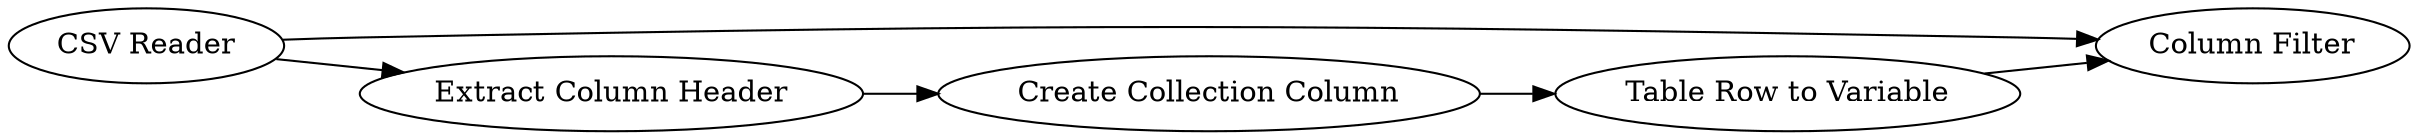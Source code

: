 digraph {
	2 [label="Column Filter"]
	4 [label="Table Row to Variable"]
	5 [label="Extract Column Header"]
	6 [label="Create Collection Column"]
	10 [label="CSV Reader"]
	4 -> 2
	5 -> 6
	6 -> 4
	10 -> 5
	10 -> 2
	rankdir=LR
}
